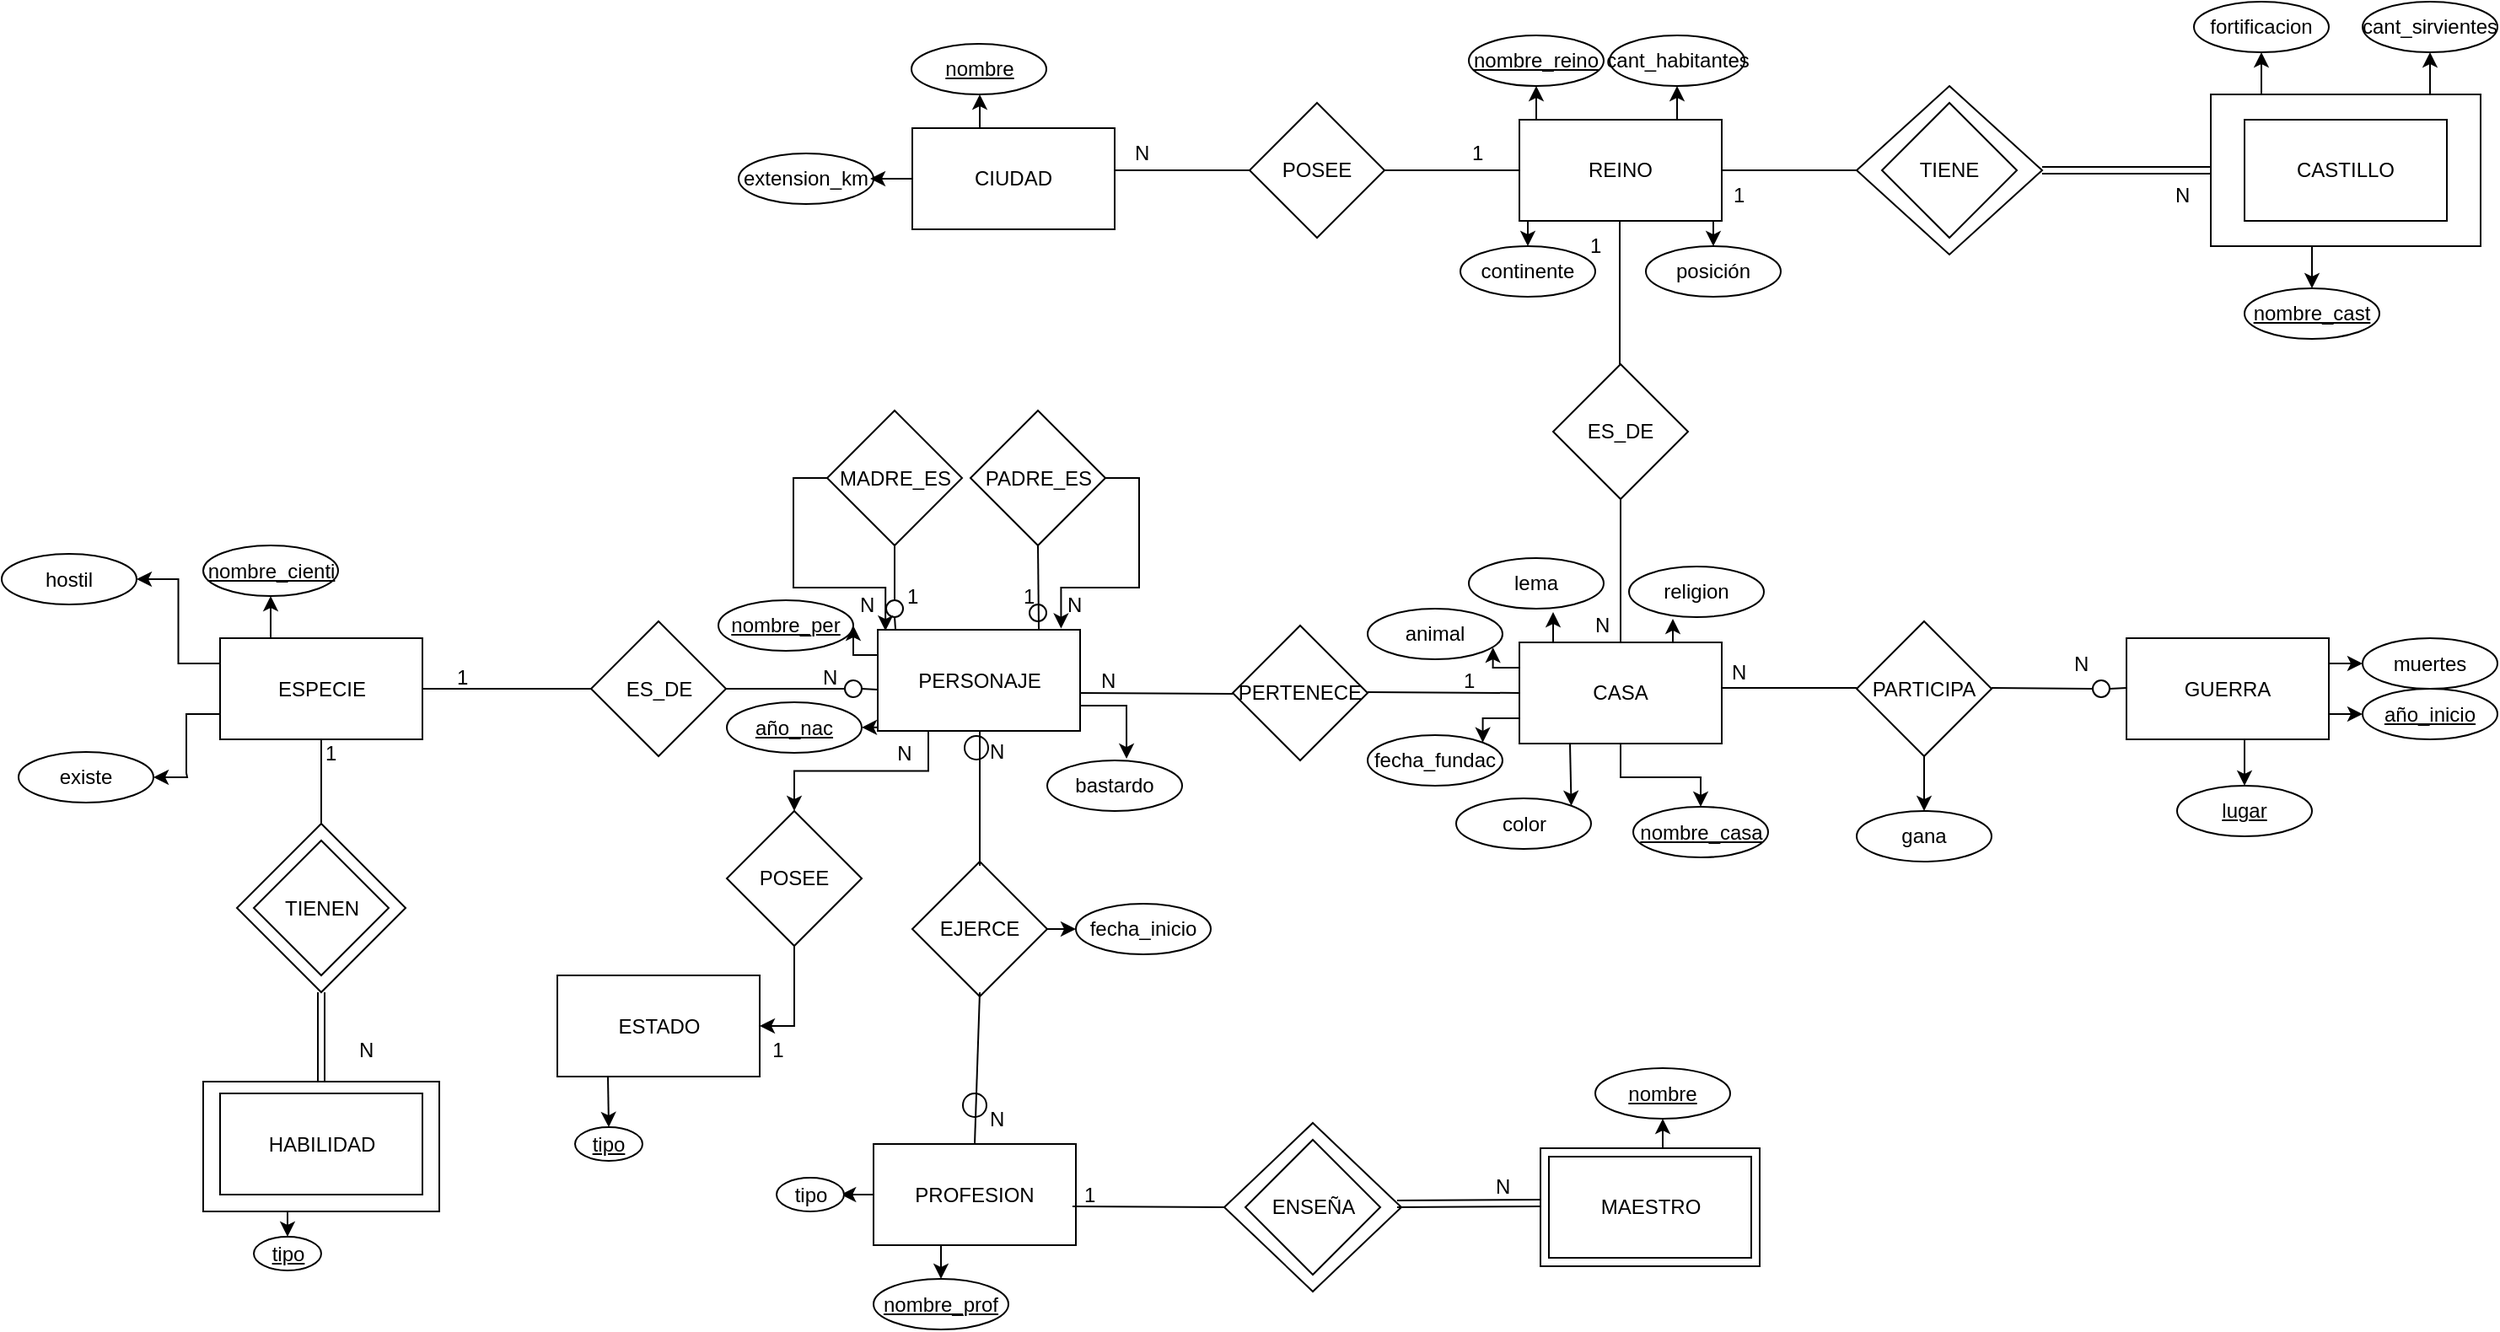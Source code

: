 <mxfile version="12.2.9" type="device" pages="2"><diagram id="-iuAKtpbWmZoIANSA0sW" name="Page-1"><mxGraphModel dx="1929" dy="1702" grid="1" gridSize="10" guides="1" tooltips="1" connect="1" arrows="1" fold="1" page="1" pageScale="1" pageWidth="827" pageHeight="1169" math="0" shadow="0"><root><mxCell id="0"/><mxCell id="1" parent="0"/><mxCell id="_fZh6ILyJBKUCgu_X7zg-115" style="edgeStyle=orthogonalEdgeStyle;rounded=0;orthogonalLoop=1;jettySize=auto;html=1;exitX=0.5;exitY=1;exitDx=0;exitDy=0;entryX=0.5;entryY=0;entryDx=0;entryDy=0;" parent="1" source="_fZh6ILyJBKUCgu_X7zg-1" target="_fZh6ILyJBKUCgu_X7zg-112" edge="1"><mxGeometry relative="1" as="geometry"/></mxCell><mxCell id="_fZh6ILyJBKUCgu_X7zg-118" style="edgeStyle=orthogonalEdgeStyle;rounded=0;orthogonalLoop=1;jettySize=auto;html=1;exitX=0.25;exitY=0;exitDx=0;exitDy=0;entryX=0.625;entryY=1.067;entryDx=0;entryDy=0;entryPerimeter=0;" parent="1" source="_fZh6ILyJBKUCgu_X7zg-1" target="_fZh6ILyJBKUCgu_X7zg-110" edge="1"><mxGeometry relative="1" as="geometry"/></mxCell><mxCell id="_fZh6ILyJBKUCgu_X7zg-121" style="edgeStyle=orthogonalEdgeStyle;rounded=0;orthogonalLoop=1;jettySize=auto;html=1;exitX=0.75;exitY=0;exitDx=0;exitDy=0;entryX=0.325;entryY=1.033;entryDx=0;entryDy=0;entryPerimeter=0;" parent="1" source="_fZh6ILyJBKUCgu_X7zg-1" target="_fZh6ILyJBKUCgu_X7zg-113" edge="1"><mxGeometry relative="1" as="geometry"/></mxCell><mxCell id="ILQ8eylTZbnuflv94Hng-13" style="edgeStyle=orthogonalEdgeStyle;rounded=0;orthogonalLoop=1;jettySize=auto;html=1;exitX=0;exitY=0.25;exitDx=0;exitDy=0;entryX=0.929;entryY=0.767;entryDx=0;entryDy=0;entryPerimeter=0;" parent="1" source="_fZh6ILyJBKUCgu_X7zg-1" target="ILQ8eylTZbnuflv94Hng-12" edge="1"><mxGeometry relative="1" as="geometry"/></mxCell><mxCell id="ILQ8eylTZbnuflv94Hng-15" style="edgeStyle=orthogonalEdgeStyle;rounded=0;orthogonalLoop=1;jettySize=auto;html=1;exitX=0;exitY=0.75;exitDx=0;exitDy=0;entryX=1;entryY=0;entryDx=0;entryDy=0;" parent="1" source="_fZh6ILyJBKUCgu_X7zg-1" target="_fZh6ILyJBKUCgu_X7zg-109" edge="1"><mxGeometry relative="1" as="geometry"/></mxCell><mxCell id="ILQ8eylTZbnuflv94Hng-16" style="edgeStyle=orthogonalEdgeStyle;rounded=0;orthogonalLoop=1;jettySize=auto;html=1;exitX=0.25;exitY=1;exitDx=0;exitDy=0;entryX=1;entryY=0;entryDx=0;entryDy=0;" parent="1" source="_fZh6ILyJBKUCgu_X7zg-1" target="ILQ8eylTZbnuflv94Hng-14" edge="1"><mxGeometry relative="1" as="geometry"/></mxCell><mxCell id="_fZh6ILyJBKUCgu_X7zg-1" value="CASA" style="rounded=0;whiteSpace=wrap;html=1;" parent="1" vertex="1"><mxGeometry x="360" y="170" width="120" height="60" as="geometry"/></mxCell><mxCell id="_fZh6ILyJBKUCgu_X7zg-127" style="edgeStyle=orthogonalEdgeStyle;rounded=0;orthogonalLoop=1;jettySize=auto;html=1;exitX=1;exitY=0.25;exitDx=0;exitDy=0;entryX=0;entryY=0.5;entryDx=0;entryDy=0;" parent="1" source="_fZh6ILyJBKUCgu_X7zg-3" target="_fZh6ILyJBKUCgu_X7zg-124" edge="1"><mxGeometry relative="1" as="geometry"/></mxCell><mxCell id="_fZh6ILyJBKUCgu_X7zg-129" style="edgeStyle=orthogonalEdgeStyle;rounded=0;orthogonalLoop=1;jettySize=auto;html=1;exitX=0.75;exitY=1;exitDx=0;exitDy=0;entryX=0.5;entryY=0;entryDx=0;entryDy=0;" parent="1" source="_fZh6ILyJBKUCgu_X7zg-3" target="_fZh6ILyJBKUCgu_X7zg-122" edge="1"><mxGeometry relative="1" as="geometry"/></mxCell><mxCell id="bLRg2n4JxEJ94UlztZ9C-12" style="edgeStyle=orthogonalEdgeStyle;rounded=0;orthogonalLoop=1;jettySize=auto;html=1;exitX=1;exitY=0.75;exitDx=0;exitDy=0;entryX=0;entryY=0.5;entryDx=0;entryDy=0;" parent="1" source="_fZh6ILyJBKUCgu_X7zg-3" target="_fZh6ILyJBKUCgu_X7zg-123" edge="1"><mxGeometry relative="1" as="geometry"><mxPoint x="850.238" y="212.31" as="targetPoint"/></mxGeometry></mxCell><mxCell id="_fZh6ILyJBKUCgu_X7zg-3" value="GUERRA" style="rounded=0;whiteSpace=wrap;html=1;" parent="1" vertex="1"><mxGeometry x="720" y="167.5" width="120" height="60" as="geometry"/></mxCell><mxCell id="_fZh6ILyJBKUCgu_X7zg-99" style="edgeStyle=orthogonalEdgeStyle;rounded=0;orthogonalLoop=1;jettySize=auto;html=1;exitX=0;exitY=0.25;exitDx=0;exitDy=0;entryX=1;entryY=0.5;entryDx=0;entryDy=0;" parent="1" source="_fZh6ILyJBKUCgu_X7zg-4" target="_fZh6ILyJBKUCgu_X7zg-98" edge="1"><mxGeometry relative="1" as="geometry"/></mxCell><mxCell id="_fZh6ILyJBKUCgu_X7zg-101" style="edgeStyle=orthogonalEdgeStyle;rounded=0;orthogonalLoop=1;jettySize=auto;html=1;exitX=-0.002;exitY=0.965;exitDx=0;exitDy=0;exitPerimeter=0;entryX=1;entryY=0.5;entryDx=0;entryDy=0;" parent="1" source="_fZh6ILyJBKUCgu_X7zg-4" target="_fZh6ILyJBKUCgu_X7zg-100" edge="1"><mxGeometry relative="1" as="geometry"><mxPoint x="-50" y="220" as="targetPoint"/></mxGeometry></mxCell><mxCell id="oXl3-DieQ6lJ99IZUpKp-2" style="edgeStyle=orthogonalEdgeStyle;rounded=0;orthogonalLoop=1;jettySize=auto;html=1;exitX=1;exitY=0.75;exitDx=0;exitDy=0;entryX=0.588;entryY=-0.033;entryDx=0;entryDy=0;entryPerimeter=0;" edge="1" parent="1" source="_fZh6ILyJBKUCgu_X7zg-4" target="_fZh6ILyJBKUCgu_X7zg-96"><mxGeometry relative="1" as="geometry"/></mxCell><mxCell id="oXl3-DieQ6lJ99IZUpKp-6" style="edgeStyle=orthogonalEdgeStyle;rounded=0;orthogonalLoop=1;jettySize=auto;html=1;exitX=0.25;exitY=1;exitDx=0;exitDy=0;entryX=0.5;entryY=0;entryDx=0;entryDy=0;" edge="1" parent="1" source="_fZh6ILyJBKUCgu_X7zg-4" target="oXl3-DieQ6lJ99IZUpKp-5"><mxGeometry relative="1" as="geometry"/></mxCell><mxCell id="_fZh6ILyJBKUCgu_X7zg-4" value="PERSONAJE" style="rounded=0;whiteSpace=wrap;html=1;" parent="1" vertex="1"><mxGeometry x="-20.5" y="162.5" width="120" height="60" as="geometry"/></mxCell><mxCell id="_fZh6ILyJBKUCgu_X7zg-139" style="edgeStyle=orthogonalEdgeStyle;rounded=0;orthogonalLoop=1;jettySize=auto;html=1;exitX=0.25;exitY=0;exitDx=0;exitDy=0;entryX=0.5;entryY=1;entryDx=0;entryDy=0;" parent="1" source="_fZh6ILyJBKUCgu_X7zg-5" target="_fZh6ILyJBKUCgu_X7zg-136" edge="1"><mxGeometry relative="1" as="geometry"/></mxCell><mxCell id="_fZh6ILyJBKUCgu_X7zg-140" style="edgeStyle=orthogonalEdgeStyle;rounded=0;orthogonalLoop=1;jettySize=auto;html=1;exitX=0.75;exitY=0;exitDx=0;exitDy=0;entryX=0.5;entryY=1;entryDx=0;entryDy=0;" parent="1" source="_fZh6ILyJBKUCgu_X7zg-5" target="_fZh6ILyJBKUCgu_X7zg-137" edge="1"><mxGeometry relative="1" as="geometry"/></mxCell><mxCell id="bLRg2n4JxEJ94UlztZ9C-53" style="edgeStyle=orthogonalEdgeStyle;rounded=0;orthogonalLoop=1;jettySize=auto;html=1;exitX=0.75;exitY=1;exitDx=0;exitDy=0;entryX=0.5;entryY=0;entryDx=0;entryDy=0;" parent="1" source="_fZh6ILyJBKUCgu_X7zg-5" target="ILQ8eylTZbnuflv94Hng-22" edge="1"><mxGeometry relative="1" as="geometry"/></mxCell><mxCell id="bLRg2n4JxEJ94UlztZ9C-54" style="edgeStyle=orthogonalEdgeStyle;rounded=0;orthogonalLoop=1;jettySize=auto;html=1;exitX=0.25;exitY=1;exitDx=0;exitDy=0;entryX=0.5;entryY=0;entryDx=0;entryDy=0;" parent="1" source="_fZh6ILyJBKUCgu_X7zg-5" target="_fZh6ILyJBKUCgu_X7zg-133" edge="1"><mxGeometry relative="1" as="geometry"/></mxCell><mxCell id="_fZh6ILyJBKUCgu_X7zg-5" value="REINO" style="rounded=0;whiteSpace=wrap;html=1;" parent="1" vertex="1"><mxGeometry x="360" y="-140" width="120" height="60" as="geometry"/></mxCell><mxCell id="_fZh6ILyJBKUCgu_X7zg-6" value="CASTILLO" style="rounded=0;whiteSpace=wrap;html=1;" parent="1" vertex="1"><mxGeometry x="790" y="-140" width="120" height="60" as="geometry"/></mxCell><mxCell id="ILQ8eylTZbnuflv94Hng-9" style="edgeStyle=orthogonalEdgeStyle;rounded=0;orthogonalLoop=1;jettySize=auto;html=1;exitX=0;exitY=0.5;exitDx=0;exitDy=0;entryX=1;entryY=0.5;entryDx=0;entryDy=0;" parent="1" source="_fZh6ILyJBKUCgu_X7zg-7" edge="1"><mxGeometry relative="1" as="geometry"><mxPoint x="-25" y="-105" as="targetPoint"/></mxGeometry></mxCell><mxCell id="ILQ8eylTZbnuflv94Hng-11" style="edgeStyle=orthogonalEdgeStyle;rounded=0;orthogonalLoop=1;jettySize=auto;html=1;exitX=0.25;exitY=0;exitDx=0;exitDy=0;entryX=0.5;entryY=1;entryDx=0;entryDy=0;" parent="1" source="_fZh6ILyJBKUCgu_X7zg-7" edge="1"><mxGeometry relative="1" as="geometry"><mxPoint x="40" y="-155" as="targetPoint"/></mxGeometry></mxCell><mxCell id="_fZh6ILyJBKUCgu_X7zg-7" value="CIUDAD" style="rounded=0;whiteSpace=wrap;html=1;" parent="1" vertex="1"><mxGeometry y="-135" width="120" height="60" as="geometry"/></mxCell><mxCell id="_fZh6ILyJBKUCgu_X7zg-91" style="edgeStyle=orthogonalEdgeStyle;rounded=0;orthogonalLoop=1;jettySize=auto;html=1;exitX=0.25;exitY=1;exitDx=0;exitDy=0;entryX=0.5;entryY=0;entryDx=0;entryDy=0;" parent="1" source="_fZh6ILyJBKUCgu_X7zg-8" target="_fZh6ILyJBKUCgu_X7zg-90" edge="1"><mxGeometry relative="1" as="geometry"/></mxCell><mxCell id="ILQ8eylTZbnuflv94Hng-5" style="edgeStyle=orthogonalEdgeStyle;rounded=0;orthogonalLoop=1;jettySize=auto;html=1;exitX=0;exitY=0.5;exitDx=0;exitDy=0;entryX=1;entryY=0.5;entryDx=0;entryDy=0;" parent="1" source="_fZh6ILyJBKUCgu_X7zg-8" edge="1"><mxGeometry relative="1" as="geometry"><mxPoint x="-42.441" y="497.294" as="targetPoint"/></mxGeometry></mxCell><mxCell id="_fZh6ILyJBKUCgu_X7zg-8" value="PROFESION" style="rounded=0;whiteSpace=wrap;html=1;" parent="1" vertex="1"><mxGeometry x="-23" y="467.5" width="120" height="60" as="geometry"/></mxCell><mxCell id="_fZh6ILyJBKUCgu_X7zg-9" value="MAESTRO" style="rounded=0;whiteSpace=wrap;html=1;" parent="1" vertex="1"><mxGeometry x="377.5" y="475" width="120" height="60" as="geometry"/></mxCell><mxCell id="_fZh6ILyJBKUCgu_X7zg-107" style="edgeStyle=orthogonalEdgeStyle;rounded=0;orthogonalLoop=1;jettySize=auto;html=1;exitX=0.25;exitY=0;exitDx=0;exitDy=0;entryX=0.5;entryY=1;entryDx=0;entryDy=0;" parent="1" source="_fZh6ILyJBKUCgu_X7zg-10" target="_fZh6ILyJBKUCgu_X7zg-104" edge="1"><mxGeometry relative="1" as="geometry"/></mxCell><mxCell id="bLRg2n4JxEJ94UlztZ9C-56" style="edgeStyle=orthogonalEdgeStyle;rounded=0;orthogonalLoop=1;jettySize=auto;html=1;exitX=0;exitY=0.25;exitDx=0;exitDy=0;entryX=1;entryY=0.5;entryDx=0;entryDy=0;" parent="1" source="_fZh6ILyJBKUCgu_X7zg-10" target="_fZh6ILyJBKUCgu_X7zg-103" edge="1"><mxGeometry relative="1" as="geometry"/></mxCell><mxCell id="bLRg2n4JxEJ94UlztZ9C-57" style="edgeStyle=orthogonalEdgeStyle;rounded=0;orthogonalLoop=1;jettySize=auto;html=1;exitX=0;exitY=0.75;exitDx=0;exitDy=0;entryX=1;entryY=0.5;entryDx=0;entryDy=0;" parent="1" source="_fZh6ILyJBKUCgu_X7zg-10" target="_fZh6ILyJBKUCgu_X7zg-102" edge="1"><mxGeometry relative="1" as="geometry"/></mxCell><mxCell id="_fZh6ILyJBKUCgu_X7zg-10" value="ESPECIE" style="rounded=0;whiteSpace=wrap;html=1;" parent="1" vertex="1"><mxGeometry x="-410.5" y="167.5" width="120" height="60" as="geometry"/></mxCell><mxCell id="_fZh6ILyJBKUCgu_X7zg-11" value="HABILIDAD" style="rounded=0;whiteSpace=wrap;html=1;" parent="1" vertex="1"><mxGeometry x="-410.5" y="437.5" width="120" height="60" as="geometry"/></mxCell><mxCell id="3g0BDZ0kTjmj1HXOaaCv-2" style="edgeStyle=orthogonalEdgeStyle;rounded=0;orthogonalLoop=1;jettySize=auto;html=1;exitX=0.5;exitY=1;exitDx=0;exitDy=0;entryX=0.5;entryY=0;entryDx=0;entryDy=0;" parent="1" source="_fZh6ILyJBKUCgu_X7zg-12" target="3g0BDZ0kTjmj1HXOaaCv-1" edge="1"><mxGeometry relative="1" as="geometry"/></mxCell><mxCell id="_fZh6ILyJBKUCgu_X7zg-12" value="PARTICIPA" style="rhombus;whiteSpace=wrap;html=1;" parent="1" vertex="1"><mxGeometry x="560" y="157.5" width="80" height="80" as="geometry"/></mxCell><mxCell id="_fZh6ILyJBKUCgu_X7zg-20" value="ES_DE" style="rhombus;whiteSpace=wrap;html=1;" parent="1" vertex="1"><mxGeometry x="380" y="5" width="80" height="80" as="geometry"/></mxCell><mxCell id="_fZh6ILyJBKUCgu_X7zg-23" value="" style="rhombus;whiteSpace=wrap;html=1;" parent="1" vertex="1"><mxGeometry x="560" y="-160" width="110" height="100" as="geometry"/></mxCell><mxCell id="_fZh6ILyJBKUCgu_X7zg-24" value="TIENE" style="rhombus;whiteSpace=wrap;html=1;" parent="1" vertex="1"><mxGeometry x="575" y="-150" width="80" height="80" as="geometry"/></mxCell><mxCell id="_fZh6ILyJBKUCgu_X7zg-132" style="edgeStyle=orthogonalEdgeStyle;rounded=0;orthogonalLoop=1;jettySize=auto;html=1;exitX=0.25;exitY=1;exitDx=0;exitDy=0;entryX=0.5;entryY=0;entryDx=0;entryDy=0;" parent="1" source="_fZh6ILyJBKUCgu_X7zg-28" target="_fZh6ILyJBKUCgu_X7zg-131" edge="1"><mxGeometry relative="1" as="geometry"><mxPoint x="830" y="-55" as="targetPoint"/></mxGeometry></mxCell><mxCell id="ILQ8eylTZbnuflv94Hng-18" style="edgeStyle=orthogonalEdgeStyle;rounded=0;orthogonalLoop=1;jettySize=auto;html=1;exitX=0.25;exitY=0;exitDx=0;exitDy=0;entryX=0.5;entryY=1;entryDx=0;entryDy=0;" parent="1" source="_fZh6ILyJBKUCgu_X7zg-28" target="ILQ8eylTZbnuflv94Hng-17" edge="1"><mxGeometry relative="1" as="geometry"/></mxCell><mxCell id="ILQ8eylTZbnuflv94Hng-21" style="edgeStyle=orthogonalEdgeStyle;rounded=0;orthogonalLoop=1;jettySize=auto;html=1;exitX=0.75;exitY=0;exitDx=0;exitDy=0;entryX=0.5;entryY=1;entryDx=0;entryDy=0;" parent="1" source="_fZh6ILyJBKUCgu_X7zg-28" target="ILQ8eylTZbnuflv94Hng-19" edge="1"><mxGeometry relative="1" as="geometry"><mxPoint x="881.667" y="-179.476" as="targetPoint"/><Array as="points"><mxPoint x="900" y="-155"/></Array></mxGeometry></mxCell><mxCell id="_fZh6ILyJBKUCgu_X7zg-28" value="" style="rounded=0;whiteSpace=wrap;html=1;fillColor=none;" parent="1" vertex="1"><mxGeometry x="770" y="-155" width="160" height="90" as="geometry"/></mxCell><mxCell id="_fZh6ILyJBKUCgu_X7zg-29" value="POSEE" style="rhombus;whiteSpace=wrap;html=1;fillColor=none;" parent="1" vertex="1"><mxGeometry x="200" y="-150" width="80" height="80" as="geometry"/></mxCell><mxCell id="_fZh6ILyJBKUCgu_X7zg-34" value="PERTENECE" style="rhombus;whiteSpace=wrap;html=1;fillColor=none;" parent="1" vertex="1"><mxGeometry x="190" y="160" width="80" height="80" as="geometry"/></mxCell><mxCell id="_fZh6ILyJBKUCgu_X7zg-39" style="edgeStyle=orthogonalEdgeStyle;rounded=0;orthogonalLoop=1;jettySize=auto;html=1;exitX=1;exitY=0.5;exitDx=0;exitDy=0;entryX=0.906;entryY=-0.012;entryDx=0;entryDy=0;entryPerimeter=0;" parent="1" source="_fZh6ILyJBKUCgu_X7zg-37" target="_fZh6ILyJBKUCgu_X7zg-4" edge="1"><mxGeometry relative="1" as="geometry"/></mxCell><mxCell id="_fZh6ILyJBKUCgu_X7zg-37" value="PADRE_ES" style="rhombus;whiteSpace=wrap;html=1;fillColor=none;" parent="1" vertex="1"><mxGeometry x="34.5" y="32.5" width="80" height="80" as="geometry"/></mxCell><mxCell id="_fZh6ILyJBKUCgu_X7zg-40" value="" style="ellipse;whiteSpace=wrap;html=1;aspect=fixed;fillColor=none;" parent="1" vertex="1"><mxGeometry x="69.5" y="147.5" width="10" height="10" as="geometry"/></mxCell><mxCell id="W8GkhwFjveJOuDlj6qii-14" style="edgeStyle=orthogonalEdgeStyle;rounded=0;orthogonalLoop=1;jettySize=auto;html=1;exitX=1;exitY=0.5;exitDx=0;exitDy=0;entryX=0;entryY=0.5;entryDx=0;entryDy=0;" parent="1" source="_fZh6ILyJBKUCgu_X7zg-51" target="_fZh6ILyJBKUCgu_X7zg-92" edge="1"><mxGeometry relative="1" as="geometry"/></mxCell><mxCell id="_fZh6ILyJBKUCgu_X7zg-51" value="EJERCE" style="rhombus;whiteSpace=wrap;html=1;fillColor=none;" parent="1" vertex="1"><mxGeometry y="300" width="80" height="80" as="geometry"/></mxCell><mxCell id="_fZh6ILyJBKUCgu_X7zg-54" value="" style="ellipse;whiteSpace=wrap;html=1;aspect=fixed;fillColor=none;" parent="1" vertex="1"><mxGeometry x="31" y="225.5" width="14" height="14" as="geometry"/></mxCell><mxCell id="_fZh6ILyJBKUCgu_X7zg-55" value="" style="ellipse;whiteSpace=wrap;html=1;aspect=fixed;fillColor=none;" parent="1" vertex="1"><mxGeometry x="30" y="437.5" width="14" height="14" as="geometry"/></mxCell><mxCell id="_fZh6ILyJBKUCgu_X7zg-67" value="ENSEÑA" style="rhombus;whiteSpace=wrap;html=1;fillColor=none;" parent="1" vertex="1"><mxGeometry x="197.5" y="465" width="80" height="80" as="geometry"/></mxCell><mxCell id="_fZh6ILyJBKUCgu_X7zg-68" value="" style="rhombus;whiteSpace=wrap;html=1;fillColor=none;" parent="1" vertex="1"><mxGeometry x="185" y="455" width="105" height="100" as="geometry"/></mxCell><mxCell id="ILQ8eylTZbnuflv94Hng-7" style="edgeStyle=orthogonalEdgeStyle;rounded=0;orthogonalLoop=1;jettySize=auto;html=1;exitX=0.5;exitY=0;exitDx=0;exitDy=0;entryX=0.5;entryY=1;entryDx=0;entryDy=0;" parent="1" source="_fZh6ILyJBKUCgu_X7zg-69" target="ILQ8eylTZbnuflv94Hng-6" edge="1"><mxGeometry relative="1" as="geometry"><mxPoint x="442.265" y="453.765" as="targetPoint"/></mxGeometry></mxCell><mxCell id="_fZh6ILyJBKUCgu_X7zg-69" value="" style="rounded=0;whiteSpace=wrap;html=1;fillColor=none;" parent="1" vertex="1"><mxGeometry x="372.5" y="470" width="130" height="70" as="geometry"/></mxCell><mxCell id="_fZh6ILyJBKUCgu_X7zg-74" value="ES_DE" style="rhombus;whiteSpace=wrap;html=1;fillColor=none;" parent="1" vertex="1"><mxGeometry x="-190.5" y="157.5" width="80" height="80" as="geometry"/></mxCell><mxCell id="_fZh6ILyJBKUCgu_X7zg-80" value="TIENEN" style="rhombus;whiteSpace=wrap;html=1;fillColor=none;" parent="1" vertex="1"><mxGeometry x="-390.5" y="287.5" width="80" height="80" as="geometry"/></mxCell><mxCell id="_fZh6ILyJBKUCgu_X7zg-81" value="" style="rhombus;whiteSpace=wrap;html=1;fillColor=none;" parent="1" vertex="1"><mxGeometry x="-400.5" y="277.5" width="100" height="100" as="geometry"/></mxCell><mxCell id="ILQ8eylTZbnuflv94Hng-3" style="edgeStyle=orthogonalEdgeStyle;rounded=0;orthogonalLoop=1;jettySize=auto;html=1;exitX=0.5;exitY=1;exitDx=0;exitDy=0;entryX=0.5;entryY=0;entryDx=0;entryDy=0;" parent="1" source="_fZh6ILyJBKUCgu_X7zg-83" target="ILQ8eylTZbnuflv94Hng-2" edge="1"><mxGeometry relative="1" as="geometry"/></mxCell><mxCell id="_fZh6ILyJBKUCgu_X7zg-83" value="" style="rounded=0;whiteSpace=wrap;html=1;fillColor=none;" parent="1" vertex="1"><mxGeometry x="-420.5" y="430.5" width="140" height="77" as="geometry"/></mxCell><mxCell id="_fZh6ILyJBKUCgu_X7zg-90" value="&lt;u&gt;nombre_prof&lt;/u&gt;" style="ellipse;whiteSpace=wrap;html=1;fillColor=none;" parent="1" vertex="1"><mxGeometry x="-23" y="547.5" width="80" height="30" as="geometry"/></mxCell><mxCell id="_fZh6ILyJBKUCgu_X7zg-92" value="fecha_inicio" style="ellipse;whiteSpace=wrap;html=1;fillColor=none;" parent="1" vertex="1"><mxGeometry x="97" y="325" width="80" height="30" as="geometry"/></mxCell><mxCell id="_fZh6ILyJBKUCgu_X7zg-96" value="bastardo" style="ellipse;whiteSpace=wrap;html=1;fillColor=none;" parent="1" vertex="1"><mxGeometry x="80" y="240" width="80" height="30" as="geometry"/></mxCell><mxCell id="_fZh6ILyJBKUCgu_X7zg-98" value="&lt;u&gt;nombre_per&lt;/u&gt;" style="ellipse;whiteSpace=wrap;html=1;fillColor=none;" parent="1" vertex="1"><mxGeometry x="-115" y="145" width="80" height="30" as="geometry"/></mxCell><mxCell id="_fZh6ILyJBKUCgu_X7zg-100" value="&lt;u&gt;año_nac&lt;/u&gt;" style="ellipse;whiteSpace=wrap;html=1;fillColor=none;" parent="1" vertex="1"><mxGeometry x="-110" y="205.5" width="80" height="30" as="geometry"/></mxCell><mxCell id="_fZh6ILyJBKUCgu_X7zg-102" value="existe" style="ellipse;whiteSpace=wrap;html=1;fillColor=none;" parent="1" vertex="1"><mxGeometry x="-530" y="235" width="80" height="30" as="geometry"/></mxCell><mxCell id="_fZh6ILyJBKUCgu_X7zg-103" value="hostil" style="ellipse;whiteSpace=wrap;html=1;fillColor=none;" parent="1" vertex="1"><mxGeometry x="-540" y="117.5" width="80" height="30" as="geometry"/></mxCell><mxCell id="_fZh6ILyJBKUCgu_X7zg-104" value="&lt;u&gt;nombre_cienti&lt;/u&gt;" style="ellipse;whiteSpace=wrap;html=1;fillColor=none;" parent="1" vertex="1"><mxGeometry x="-420.5" y="112.5" width="80" height="30" as="geometry"/></mxCell><mxCell id="_fZh6ILyJBKUCgu_X7zg-109" value="fecha_fundac" style="ellipse;whiteSpace=wrap;html=1;fillColor=none;" parent="1" vertex="1"><mxGeometry x="270" y="225" width="80" height="30" as="geometry"/></mxCell><mxCell id="_fZh6ILyJBKUCgu_X7zg-110" value="lema" style="ellipse;whiteSpace=wrap;html=1;fillColor=none;" parent="1" vertex="1"><mxGeometry x="330" y="120" width="80" height="30" as="geometry"/></mxCell><mxCell id="_fZh6ILyJBKUCgu_X7zg-112" value="&lt;u&gt;nombre_casa&lt;/u&gt;" style="ellipse;whiteSpace=wrap;html=1;fillColor=none;" parent="1" vertex="1"><mxGeometry x="427.5" y="267.5" width="80" height="30" as="geometry"/></mxCell><mxCell id="_fZh6ILyJBKUCgu_X7zg-113" value="religion" style="ellipse;whiteSpace=wrap;html=1;fillColor=none;" parent="1" vertex="1"><mxGeometry x="425" y="125" width="80" height="30" as="geometry"/></mxCell><mxCell id="_fZh6ILyJBKUCgu_X7zg-122" value="&lt;u&gt;lugar&lt;/u&gt;" style="ellipse;whiteSpace=wrap;html=1;fillColor=none;" parent="1" vertex="1"><mxGeometry x="750" y="255" width="80" height="30" as="geometry"/></mxCell><mxCell id="_fZh6ILyJBKUCgu_X7zg-123" value="&lt;u&gt;año_inicio&lt;/u&gt;" style="ellipse;whiteSpace=wrap;html=1;fillColor=none;" parent="1" vertex="1"><mxGeometry x="860" y="197.5" width="80" height="30" as="geometry"/></mxCell><mxCell id="_fZh6ILyJBKUCgu_X7zg-124" value="muertes" style="ellipse;whiteSpace=wrap;html=1;fillColor=none;" parent="1" vertex="1"><mxGeometry x="860" y="167.5" width="80" height="30" as="geometry"/></mxCell><mxCell id="_fZh6ILyJBKUCgu_X7zg-131" value="&lt;u&gt;nombre_cast&lt;/u&gt;" style="ellipse;whiteSpace=wrap;html=1;fillColor=none;" parent="1" vertex="1"><mxGeometry x="790" y="-40" width="80" height="30" as="geometry"/></mxCell><mxCell id="_fZh6ILyJBKUCgu_X7zg-133" value="continente" style="ellipse;whiteSpace=wrap;html=1;fillColor=none;" parent="1" vertex="1"><mxGeometry x="325" y="-65" width="80" height="30" as="geometry"/></mxCell><mxCell id="_fZh6ILyJBKUCgu_X7zg-136" value="&lt;u&gt;nombre_reino&lt;/u&gt;" style="ellipse;whiteSpace=wrap;html=1;fillColor=none;" parent="1" vertex="1"><mxGeometry x="330" y="-190" width="80" height="30" as="geometry"/></mxCell><mxCell id="_fZh6ILyJBKUCgu_X7zg-137" value="cant_habitantes" style="ellipse;whiteSpace=wrap;html=1;fillColor=none;" parent="1" vertex="1"><mxGeometry x="413.5" y="-190" width="80" height="30" as="geometry"/></mxCell><mxCell id="_fZh6ILyJBKUCgu_X7zg-141" value="N" style="text;html=1;resizable=0;points=[];autosize=1;align=left;verticalAlign=top;spacingTop=-4;" parent="1" vertex="1"><mxGeometry x="-330.5" y="401.5" width="20" height="20" as="geometry"/></mxCell><mxCell id="_fZh6ILyJBKUCgu_X7zg-142" value="1" style="text;html=1;resizable=0;points=[];autosize=1;align=left;verticalAlign=top;spacingTop=-4;" parent="1" vertex="1"><mxGeometry x="-272.5" y="180.5" width="20" height="20" as="geometry"/></mxCell><mxCell id="_fZh6ILyJBKUCgu_X7zg-143" value="N" style="text;html=1;resizable=0;points=[];autosize=1;align=left;verticalAlign=top;spacingTop=-4;" parent="1" vertex="1"><mxGeometry x="-55" y="180.5" width="20" height="20" as="geometry"/></mxCell><mxCell id="_fZh6ILyJBKUCgu_X7zg-144" value="N" style="text;html=1;resizable=0;points=[];autosize=1;align=left;verticalAlign=top;spacingTop=-4;" parent="1" vertex="1"><mxGeometry x="90" y="137.5" width="20" height="20" as="geometry"/></mxCell><mxCell id="_fZh6ILyJBKUCgu_X7zg-145" value="1" style="text;html=1;resizable=0;points=[];autosize=1;align=left;verticalAlign=top;spacingTop=-4;" parent="1" vertex="1"><mxGeometry x="64" y="132.5" width="20" height="20" as="geometry"/></mxCell><mxCell id="_fZh6ILyJBKUCgu_X7zg-146" value="N" style="text;html=1;resizable=0;points=[];autosize=1;align=left;verticalAlign=top;spacingTop=-4;" parent="1" vertex="1"><mxGeometry x="44" y="225" width="20" height="20" as="geometry"/></mxCell><mxCell id="_fZh6ILyJBKUCgu_X7zg-148" value="N" style="text;html=1;resizable=0;points=[];autosize=1;align=left;verticalAlign=top;spacingTop=-4;" parent="1" vertex="1"><mxGeometry x="44" y="442.5" width="20" height="20" as="geometry"/></mxCell><mxCell id="_fZh6ILyJBKUCgu_X7zg-149" value="N" style="text;html=1;resizable=0;points=[];autosize=1;align=left;verticalAlign=top;spacingTop=-4;" parent="1" vertex="1"><mxGeometry x="109.5" y="183" width="20" height="20" as="geometry"/></mxCell><mxCell id="_fZh6ILyJBKUCgu_X7zg-150" value="1" style="text;html=1;resizable=0;points=[];autosize=1;align=left;verticalAlign=top;spacingTop=-4;" parent="1" vertex="1"><mxGeometry x="325" y="183" width="20" height="20" as="geometry"/></mxCell><mxCell id="_fZh6ILyJBKUCgu_X7zg-151" value="1" style="text;html=1;resizable=0;points=[];autosize=1;align=left;verticalAlign=top;spacingTop=-4;" parent="1" vertex="1"><mxGeometry x="485" y="-105" width="20" height="20" as="geometry"/></mxCell><mxCell id="_fZh6ILyJBKUCgu_X7zg-152" value="N" style="text;html=1;resizable=0;points=[];autosize=1;align=left;verticalAlign=top;spacingTop=-4;" parent="1" vertex="1"><mxGeometry x="747" y="-105" width="20" height="20" as="geometry"/></mxCell><mxCell id="_fZh6ILyJBKUCgu_X7zg-155" value="N" style="text;html=1;resizable=0;points=[];autosize=1;align=left;verticalAlign=top;spacingTop=-4;" parent="1" vertex="1"><mxGeometry x="687" y="172.5" width="20" height="20" as="geometry"/></mxCell><mxCell id="_fZh6ILyJBKUCgu_X7zg-156" value="N" style="text;html=1;resizable=0;points=[];autosize=1;align=left;verticalAlign=top;spacingTop=-4;" parent="1" vertex="1"><mxGeometry x="483.5" y="177.5" width="20" height="20" as="geometry"/></mxCell><mxCell id="ILQ8eylTZbnuflv94Hng-1" value="1" style="text;html=1;resizable=0;points=[];autosize=1;align=left;verticalAlign=top;spacingTop=-4;" parent="1" vertex="1"><mxGeometry x="-350.5" y="225.5" width="20" height="20" as="geometry"/></mxCell><mxCell id="ILQ8eylTZbnuflv94Hng-2" value="&lt;u&gt;tipo&lt;/u&gt;" style="ellipse;whiteSpace=wrap;html=1;" parent="1" vertex="1"><mxGeometry x="-390.5" y="522.5" width="40" height="20" as="geometry"/></mxCell><mxCell id="ILQ8eylTZbnuflv94Hng-4" value="tipo" style="ellipse;whiteSpace=wrap;html=1;" parent="1" vertex="1"><mxGeometry x="-80.5" y="487.5" width="40" height="20" as="geometry"/></mxCell><mxCell id="ILQ8eylTZbnuflv94Hng-6" value="&lt;u&gt;nombre&lt;/u&gt;" style="ellipse;whiteSpace=wrap;html=1;fillColor=none;" parent="1" vertex="1"><mxGeometry x="405" y="422.5" width="80" height="30" as="geometry"/></mxCell><mxCell id="ILQ8eylTZbnuflv94Hng-8" value="extension_km" style="ellipse;whiteSpace=wrap;html=1;fillColor=none;" parent="1" vertex="1"><mxGeometry x="-103" y="-120" width="80" height="30" as="geometry"/></mxCell><mxCell id="ILQ8eylTZbnuflv94Hng-10" value="&lt;u&gt;nombre&lt;/u&gt;" style="ellipse;whiteSpace=wrap;html=1;fillColor=none;" parent="1" vertex="1"><mxGeometry x="-0.5" y="-185" width="80" height="30" as="geometry"/></mxCell><mxCell id="ILQ8eylTZbnuflv94Hng-12" value="animal" style="ellipse;whiteSpace=wrap;html=1;fillColor=none;" parent="1" vertex="1"><mxGeometry x="270" y="150" width="80" height="30" as="geometry"/></mxCell><mxCell id="ILQ8eylTZbnuflv94Hng-14" value="color" style="ellipse;whiteSpace=wrap;html=1;fillColor=none;" parent="1" vertex="1"><mxGeometry x="322.5" y="262.5" width="80" height="30" as="geometry"/></mxCell><mxCell id="ILQ8eylTZbnuflv94Hng-17" value="fortificacion" style="ellipse;whiteSpace=wrap;html=1;fillColor=none;" parent="1" vertex="1"><mxGeometry x="760" y="-210" width="80" height="30" as="geometry"/></mxCell><mxCell id="ILQ8eylTZbnuflv94Hng-19" value="cant_sirvientes" style="ellipse;whiteSpace=wrap;html=1;fillColor=none;" parent="1" vertex="1"><mxGeometry x="860" y="-210" width="80" height="30" as="geometry"/></mxCell><mxCell id="ILQ8eylTZbnuflv94Hng-22" value="posición" style="ellipse;whiteSpace=wrap;html=1;fillColor=none;" parent="1" vertex="1"><mxGeometry x="435" y="-65" width="80" height="30" as="geometry"/></mxCell><mxCell id="ILQ8eylTZbnuflv94Hng-25" value="1" style="text;html=1;resizable=0;points=[];autosize=1;align=left;verticalAlign=top;spacingTop=-4;" parent="1" vertex="1"><mxGeometry x="330" y="-130" width="20" height="20" as="geometry"/></mxCell><mxCell id="ILQ8eylTZbnuflv94Hng-26" value="N" style="text;html=1;resizable=0;points=[];autosize=1;align=left;verticalAlign=top;spacingTop=-4;" parent="1" vertex="1"><mxGeometry x="130" y="-130" width="20" height="20" as="geometry"/></mxCell><mxCell id="ILQ8eylTZbnuflv94Hng-27" value="1" style="text;html=1;resizable=0;points=[];autosize=1;align=left;verticalAlign=top;spacingTop=-4;" parent="1" vertex="1"><mxGeometry x="400" y="-75" width="20" height="20" as="geometry"/></mxCell><mxCell id="ILQ8eylTZbnuflv94Hng-28" value="N" style="text;html=1;resizable=0;points=[];autosize=1;align=left;verticalAlign=top;spacingTop=-4;" parent="1" vertex="1"><mxGeometry x="402.5" y="150" width="20" height="20" as="geometry"/></mxCell><mxCell id="ILQ8eylTZbnuflv94Hng-31" value="1" style="text;html=1;resizable=0;points=[];autosize=1;align=left;verticalAlign=top;spacingTop=-4;" parent="1" vertex="1"><mxGeometry x="100" y="487.5" width="20" height="20" as="geometry"/></mxCell><mxCell id="ILQ8eylTZbnuflv94Hng-32" value="N" style="text;html=1;resizable=0;points=[];autosize=1;align=left;verticalAlign=top;spacingTop=-4;" parent="1" vertex="1"><mxGeometry x="343.5" y="483" width="20" height="20" as="geometry"/></mxCell><mxCell id="3g0BDZ0kTjmj1HXOaaCv-1" value="gana" style="ellipse;whiteSpace=wrap;html=1;fillColor=none;" parent="1" vertex="1"><mxGeometry x="560" y="270" width="80" height="30" as="geometry"/></mxCell><mxCell id="bLRg2n4JxEJ94UlztZ9C-1" value="" style="shape=link;html=1;" parent="1" edge="1"><mxGeometry width="50" height="50" relative="1" as="geometry"><mxPoint x="-350.5" y="430.5" as="sourcePoint"/><mxPoint x="-350.5" y="377.5" as="targetPoint"/></mxGeometry></mxCell><mxCell id="bLRg2n4JxEJ94UlztZ9C-2" value="" style="shape=link;html=1;" parent="1" edge="1"><mxGeometry width="50" height="50" relative="1" as="geometry"><mxPoint x="287.5" y="503" as="sourcePoint"/><mxPoint x="372.5" y="502.5" as="targetPoint"/></mxGeometry></mxCell><mxCell id="bLRg2n4JxEJ94UlztZ9C-3" value="" style="shape=link;html=1;entryX=0;entryY=0.5;entryDx=0;entryDy=0;" parent="1" target="_fZh6ILyJBKUCgu_X7zg-28" edge="1"><mxGeometry width="50" height="50" relative="1" as="geometry"><mxPoint x="670" y="-110" as="sourcePoint"/><mxPoint x="732.5" y="-110" as="targetPoint"/></mxGeometry></mxCell><mxCell id="bLRg2n4JxEJ94UlztZ9C-4" value="" style="endArrow=none;html=1;exitX=1;exitY=0.5;exitDx=0;exitDy=0;" parent="1" source="_fZh6ILyJBKUCgu_X7zg-29" edge="1"><mxGeometry width="50" height="50" relative="1" as="geometry"><mxPoint x="310" y="-60" as="sourcePoint"/><mxPoint x="360" y="-110" as="targetPoint"/></mxGeometry></mxCell><mxCell id="bLRg2n4JxEJ94UlztZ9C-5" value="" style="endArrow=none;html=1;exitX=1;exitY=0.5;exitDx=0;exitDy=0;" parent="1" edge="1"><mxGeometry width="50" height="50" relative="1" as="geometry"><mxPoint x="120" y="-110" as="sourcePoint"/><mxPoint x="200" y="-110" as="targetPoint"/></mxGeometry></mxCell><mxCell id="bLRg2n4JxEJ94UlztZ9C-6" value="" style="endArrow=none;html=1;exitX=1;exitY=0.5;exitDx=0;exitDy=0;" parent="1" edge="1"><mxGeometry width="50" height="50" relative="1" as="geometry"><mxPoint x="480" y="-110" as="sourcePoint"/><mxPoint x="560" y="-110" as="targetPoint"/></mxGeometry></mxCell><mxCell id="bLRg2n4JxEJ94UlztZ9C-7" value="" style="endArrow=none;html=1;exitX=1;exitY=0.5;exitDx=0;exitDy=0;" parent="1" edge="1"><mxGeometry width="50" height="50" relative="1" as="geometry"><mxPoint x="480.0" y="197" as="sourcePoint"/><mxPoint x="560" y="197" as="targetPoint"/></mxGeometry></mxCell><mxCell id="bLRg2n4JxEJ94UlztZ9C-8" value="" style="endArrow=none;html=1;exitX=1;exitY=0.5;exitDx=0;exitDy=0;" parent="1" source="_fZh6ILyJBKUCgu_X7zg-19" edge="1"><mxGeometry width="50" height="50" relative="1" as="geometry"><mxPoint x="640.0" y="197" as="sourcePoint"/><mxPoint x="720" y="197" as="targetPoint"/></mxGeometry></mxCell><mxCell id="_fZh6ILyJBKUCgu_X7zg-19" value="" style="ellipse;whiteSpace=wrap;html=1;aspect=fixed;" parent="1" vertex="1"><mxGeometry x="700" y="192.5" width="10" height="10" as="geometry"/></mxCell><mxCell id="bLRg2n4JxEJ94UlztZ9C-9" value="" style="endArrow=none;html=1;exitX=1;exitY=0.5;exitDx=0;exitDy=0;" parent="1" target="_fZh6ILyJBKUCgu_X7zg-19" edge="1"><mxGeometry width="50" height="50" relative="1" as="geometry"><mxPoint x="640" y="197" as="sourcePoint"/><mxPoint x="720" y="197" as="targetPoint"/></mxGeometry></mxCell><mxCell id="bLRg2n4JxEJ94UlztZ9C-14" value="" style="endArrow=none;html=1;exitX=1;exitY=0.5;exitDx=0;exitDy=0;" parent="1" edge="1"><mxGeometry width="50" height="50" relative="1" as="geometry"><mxPoint x="420.0" y="170" as="sourcePoint"/><mxPoint x="420" y="85" as="targetPoint"/></mxGeometry></mxCell><mxCell id="bLRg2n4JxEJ94UlztZ9C-32" value="" style="endArrow=none;html=1;exitX=1;exitY=0.5;exitDx=0;exitDy=0;" parent="1" edge="1"><mxGeometry width="50" height="50" relative="1" as="geometry"><mxPoint x="419.5" y="5.0" as="sourcePoint"/><mxPoint x="419.5" y="-80.0" as="targetPoint"/></mxGeometry></mxCell><mxCell id="bLRg2n4JxEJ94UlztZ9C-34" value="" style="endArrow=none;html=1;exitX=1;exitY=0.5;exitDx=0;exitDy=0;entryX=0;entryY=0.5;entryDx=0;entryDy=0;" parent="1" target="_fZh6ILyJBKUCgu_X7zg-1" edge="1"><mxGeometry width="50" height="50" relative="1" as="geometry"><mxPoint x="270" y="199.5" as="sourcePoint"/><mxPoint x="350" y="199.5" as="targetPoint"/></mxGeometry></mxCell><mxCell id="bLRg2n4JxEJ94UlztZ9C-35" value="" style="endArrow=none;html=1;exitX=1;exitY=0.5;exitDx=0;exitDy=0;entryX=0;entryY=0.5;entryDx=0;entryDy=0;" parent="1" edge="1"><mxGeometry width="50" height="50" relative="1" as="geometry"><mxPoint x="100" y="200" as="sourcePoint"/><mxPoint x="190" y="200.5" as="targetPoint"/></mxGeometry></mxCell><mxCell id="bLRg2n4JxEJ94UlztZ9C-36" value="" style="endArrow=none;html=1;exitX=1;exitY=0.5;exitDx=0;exitDy=0;entryX=0;entryY=0.5;entryDx=0;entryDy=0;" parent="1" source="_fZh6ILyJBKUCgu_X7zg-76" edge="1"><mxGeometry width="50" height="50" relative="1" as="geometry"><mxPoint x="-110.5" y="197.5" as="sourcePoint"/><mxPoint x="-20.5" y="198" as="targetPoint"/></mxGeometry></mxCell><mxCell id="_fZh6ILyJBKUCgu_X7zg-76" value="" style="ellipse;whiteSpace=wrap;html=1;aspect=fixed;fillColor=none;" parent="1" vertex="1"><mxGeometry x="-40" y="192.5" width="10" height="10" as="geometry"/></mxCell><mxCell id="bLRg2n4JxEJ94UlztZ9C-38" value="" style="endArrow=none;html=1;exitX=1;exitY=0.5;exitDx=0;exitDy=0;entryX=0;entryY=0.5;entryDx=0;entryDy=0;" parent="1" target="_fZh6ILyJBKUCgu_X7zg-76" edge="1"><mxGeometry width="50" height="50" relative="1" as="geometry"><mxPoint x="-110.5" y="197.5" as="sourcePoint"/><mxPoint x="-20.5" y="198" as="targetPoint"/></mxGeometry></mxCell><mxCell id="bLRg2n4JxEJ94UlztZ9C-41" value="" style="endArrow=none;html=1;exitX=1;exitY=0.5;exitDx=0;exitDy=0;entryX=0;entryY=0.5;entryDx=0;entryDy=0;" parent="1" source="_fZh6ILyJBKUCgu_X7zg-10" edge="1"><mxGeometry width="50" height="50" relative="1" as="geometry"><mxPoint x="-261" y="197.5" as="sourcePoint"/><mxPoint x="-190.5" y="197.5" as="targetPoint"/></mxGeometry></mxCell><mxCell id="bLRg2n4JxEJ94UlztZ9C-45" value="" style="endArrow=none;html=1;exitX=1;exitY=0.5;exitDx=0;exitDy=0;" parent="1" edge="1"><mxGeometry width="50" height="50" relative="1" as="geometry"><mxPoint x="40" y="222.5" as="sourcePoint"/><mxPoint x="40" y="302.5" as="targetPoint"/></mxGeometry></mxCell><mxCell id="bLRg2n4JxEJ94UlztZ9C-49" value="" style="endArrow=none;html=1;exitX=1;exitY=0.5;exitDx=0;exitDy=0;entryX=0.5;entryY=0;entryDx=0;entryDy=0;" parent="1" target="_fZh6ILyJBKUCgu_X7zg-8" edge="1"><mxGeometry width="50" height="50" relative="1" as="geometry"><mxPoint x="40" y="377.5" as="sourcePoint"/><mxPoint x="40" y="457.5" as="targetPoint"/></mxGeometry></mxCell><mxCell id="bLRg2n4JxEJ94UlztZ9C-50" value="" style="endArrow=none;html=1;exitX=1;exitY=0.5;exitDx=0;exitDy=0;entryX=0;entryY=0.5;entryDx=0;entryDy=0;" parent="1" edge="1"><mxGeometry width="50" height="50" relative="1" as="geometry"><mxPoint x="95.0" y="504.5" as="sourcePoint"/><mxPoint x="185.0" y="505.0" as="targetPoint"/></mxGeometry></mxCell><mxCell id="bLRg2n4JxEJ94UlztZ9C-58" value="" style="endArrow=none;html=1;exitX=1;exitY=0.5;exitDx=0;exitDy=0;entryX=0.5;entryY=0;entryDx=0;entryDy=0;" parent="1" target="_fZh6ILyJBKUCgu_X7zg-81" edge="1"><mxGeometry width="50" height="50" relative="1" as="geometry"><mxPoint x="-350.5" y="227.5" as="sourcePoint"/><mxPoint x="-350.5" y="270" as="targetPoint"/></mxGeometry></mxCell><mxCell id="W8GkhwFjveJOuDlj6qii-1" value="" style="endArrow=none;html=1;entryX=0.5;entryY=1;entryDx=0;entryDy=0;" parent="1" target="_fZh6ILyJBKUCgu_X7zg-37" edge="1"><mxGeometry width="50" height="50" relative="1" as="geometry"><mxPoint x="75" y="162" as="sourcePoint"/><mxPoint x="95" y="112.5" as="targetPoint"/></mxGeometry></mxCell><mxCell id="W8GkhwFjveJOuDlj6qii-9" style="edgeStyle=orthogonalEdgeStyle;rounded=0;orthogonalLoop=1;jettySize=auto;html=1;exitX=0;exitY=0.5;exitDx=0;exitDy=0;entryX=0.038;entryY=0.01;entryDx=0;entryDy=0;entryPerimeter=0;" parent="1" source="W8GkhwFjveJOuDlj6qii-3" target="_fZh6ILyJBKUCgu_X7zg-4" edge="1"><mxGeometry relative="1" as="geometry"/></mxCell><mxCell id="W8GkhwFjveJOuDlj6qii-3" value="MADRE_ES" style="rhombus;whiteSpace=wrap;html=1;fillColor=none;" parent="1" vertex="1"><mxGeometry x="-50.5" y="32.5" width="80" height="80" as="geometry"/></mxCell><mxCell id="W8GkhwFjveJOuDlj6qii-4" value="" style="endArrow=none;html=1;entryX=0.5;entryY=1;entryDx=0;entryDy=0;" parent="1" source="W8GkhwFjveJOuDlj6qii-11" target="W8GkhwFjveJOuDlj6qii-3" edge="1"><mxGeometry width="50" height="50" relative="1" as="geometry"><mxPoint x="-10" y="162" as="sourcePoint"/><mxPoint x="35" y="112.5" as="targetPoint"/></mxGeometry></mxCell><mxCell id="W8GkhwFjveJOuDlj6qii-5" value="N" style="text;html=1;resizable=0;points=[];autosize=1;align=left;verticalAlign=top;spacingTop=-4;" parent="1" vertex="1"><mxGeometry x="-33" y="137.5" width="20" height="20" as="geometry"/></mxCell><mxCell id="W8GkhwFjveJOuDlj6qii-7" value="1" style="text;html=1;resizable=0;points=[];autosize=1;align=left;verticalAlign=top;spacingTop=-4;" parent="1" vertex="1"><mxGeometry x="-5.5" y="132.5" width="20" height="20" as="geometry"/></mxCell><mxCell id="W8GkhwFjveJOuDlj6qii-11" value="" style="ellipse;whiteSpace=wrap;html=1;aspect=fixed;fillColor=none;" parent="1" vertex="1"><mxGeometry x="-15.5" y="145" width="10" height="10" as="geometry"/></mxCell><mxCell id="W8GkhwFjveJOuDlj6qii-12" value="" style="endArrow=none;html=1;entryX=0.5;entryY=1;entryDx=0;entryDy=0;" parent="1" target="W8GkhwFjveJOuDlj6qii-11" edge="1"><mxGeometry width="50" height="50" relative="1" as="geometry"><mxPoint x="-10" y="162" as="sourcePoint"/><mxPoint x="-10.5" y="112.5" as="targetPoint"/></mxGeometry></mxCell><mxCell id="oXl3-DieQ6lJ99IZUpKp-11" style="edgeStyle=orthogonalEdgeStyle;rounded=0;orthogonalLoop=1;jettySize=auto;html=1;exitX=0.25;exitY=1;exitDx=0;exitDy=0;entryX=0.5;entryY=0;entryDx=0;entryDy=0;" edge="1" parent="1" source="oXl3-DieQ6lJ99IZUpKp-3" target="oXl3-DieQ6lJ99IZUpKp-8"><mxGeometry relative="1" as="geometry"/></mxCell><mxCell id="oXl3-DieQ6lJ99IZUpKp-3" value="ESTADO" style="rounded=0;whiteSpace=wrap;html=1;" vertex="1" parent="1"><mxGeometry x="-210.5" y="367.5" width="120" height="60" as="geometry"/></mxCell><mxCell id="oXl3-DieQ6lJ99IZUpKp-7" style="edgeStyle=orthogonalEdgeStyle;rounded=0;orthogonalLoop=1;jettySize=auto;html=1;exitX=0.5;exitY=1;exitDx=0;exitDy=0;entryX=1;entryY=0.5;entryDx=0;entryDy=0;" edge="1" parent="1" source="oXl3-DieQ6lJ99IZUpKp-5" target="oXl3-DieQ6lJ99IZUpKp-3"><mxGeometry relative="1" as="geometry"><mxPoint x="-70" y="410" as="targetPoint"/></mxGeometry></mxCell><mxCell id="oXl3-DieQ6lJ99IZUpKp-5" value="POSEE" style="rhombus;whiteSpace=wrap;html=1;fillColor=none;" vertex="1" parent="1"><mxGeometry x="-110" y="270" width="80" height="80" as="geometry"/></mxCell><mxCell id="oXl3-DieQ6lJ99IZUpKp-8" value="&lt;u&gt;tipo&lt;/u&gt;" style="ellipse;whiteSpace=wrap;html=1;" vertex="1" parent="1"><mxGeometry x="-200" y="457.5" width="40" height="20" as="geometry"/></mxCell><mxCell id="oXl3-DieQ6lJ99IZUpKp-12" value="1" style="text;html=1;align=center;verticalAlign=middle;resizable=0;points=[];;autosize=1;" vertex="1" parent="1"><mxGeometry x="-90" y="401.5" width="20" height="20" as="geometry"/></mxCell><mxCell id="oXl3-DieQ6lJ99IZUpKp-13" value="N" style="text;html=1;align=center;verticalAlign=middle;resizable=0;points=[];;autosize=1;" vertex="1" parent="1"><mxGeometry x="-15.5" y="225.5" width="20" height="20" as="geometry"/></mxCell></root></mxGraphModel></diagram><diagram id="6j_xg5fQmeYsxOCBrnVy" name="Page-2"><mxGraphModel grid="1" dx="1088" dy="466" gridSize="10" guides="1" tooltips="1" connect="1" arrows="1" fold="1" page="1" pageScale="1" pageWidth="827" pageHeight="1169" math="0" shadow="0"><root><mxCell id="Dasb3W3m0D3IYt1UMU2D-0"/><mxCell id="Dasb3W3m0D3IYt1UMU2D-1" parent="Dasb3W3m0D3IYt1UMU2D-0"/></root></mxGraphModel></diagram></mxfile>